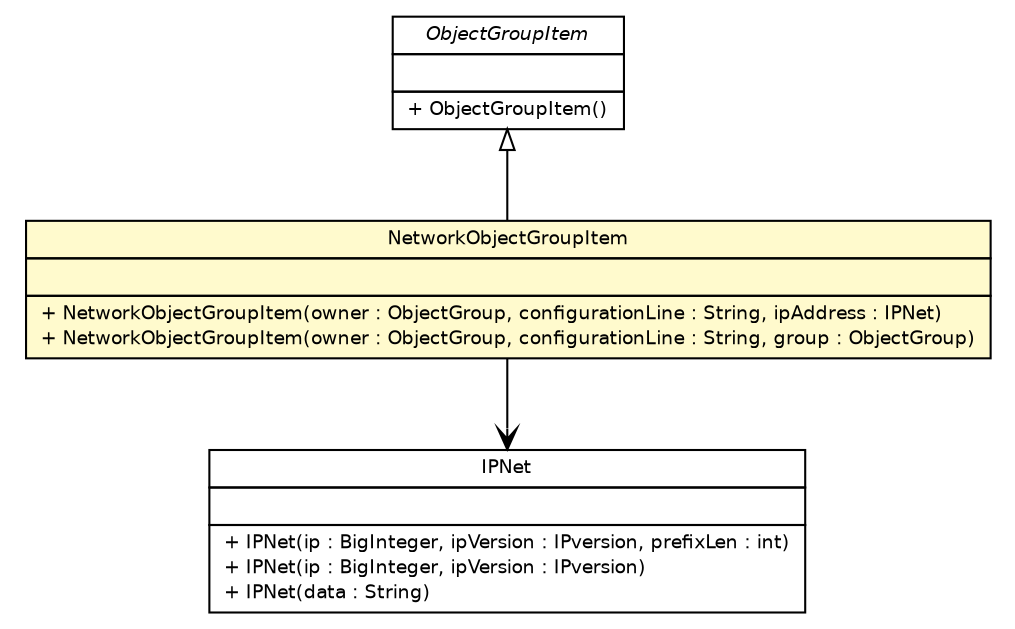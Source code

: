 #!/usr/local/bin/dot
#
# Class diagram 
# Generated by UmlGraph version 4.6 (http://www.spinellis.gr/sw/umlgraph)
#

digraph G {
	edge [fontname="Helvetica",fontsize=10,labelfontname="Helvetica",labelfontsize=10];
	node [fontname="Helvetica",fontsize=10,shape=plaintext];
	// fr.univrennes1.cri.jtacl.lib.ip.IPNet
	c11691 [label=<<table border="0" cellborder="1" cellspacing="0" cellpadding="2" port="p" href="../../../lib/ip/IPNet.html">
		<tr><td><table border="0" cellspacing="0" cellpadding="1">
			<tr><td> IPNet </td></tr>
		</table></td></tr>
		<tr><td><table border="0" cellspacing="0" cellpadding="1">
			<tr><td align="left">  </td></tr>
		</table></td></tr>
		<tr><td><table border="0" cellspacing="0" cellpadding="1">
			<tr><td align="left"> + IPNet(ip : BigInteger, ipVersion : IPversion, prefixLen : int) </td></tr>
			<tr><td align="left"> + IPNet(ip : BigInteger, ipVersion : IPversion) </td></tr>
			<tr><td align="left"> + IPNet(data : String) </td></tr>
		</table></td></tr>
		</table>>, fontname="Helvetica", fontcolor="black", fontsize=9.0];
	// fr.univrennes1.cri.jtacl.equipments.cisco.pix.NetworkObjectGroupItem
	c11752 [label=<<table border="0" cellborder="1" cellspacing="0" cellpadding="2" port="p" bgcolor="lemonChiffon" href="./NetworkObjectGroupItem.html">
		<tr><td><table border="0" cellspacing="0" cellpadding="1">
			<tr><td> NetworkObjectGroupItem </td></tr>
		</table></td></tr>
		<tr><td><table border="0" cellspacing="0" cellpadding="1">
			<tr><td align="left">  </td></tr>
		</table></td></tr>
		<tr><td><table border="0" cellspacing="0" cellpadding="1">
			<tr><td align="left"> + NetworkObjectGroupItem(owner : ObjectGroup, configurationLine : String, ipAddress : IPNet) </td></tr>
			<tr><td align="left"> + NetworkObjectGroupItem(owner : ObjectGroup, configurationLine : String, group : ObjectGroup) </td></tr>
		</table></td></tr>
		</table>>, fontname="Helvetica", fontcolor="black", fontsize=9.0];
	// fr.univrennes1.cri.jtacl.equipments.cisco.pix.ObjectGroupItem
	c11759 [label=<<table border="0" cellborder="1" cellspacing="0" cellpadding="2" port="p" href="./ObjectGroupItem.html">
		<tr><td><table border="0" cellspacing="0" cellpadding="1">
			<tr><td><font face="Helvetica-Oblique"> ObjectGroupItem </font></td></tr>
		</table></td></tr>
		<tr><td><table border="0" cellspacing="0" cellpadding="1">
			<tr><td align="left">  </td></tr>
		</table></td></tr>
		<tr><td><table border="0" cellspacing="0" cellpadding="1">
			<tr><td align="left"> + ObjectGroupItem() </td></tr>
		</table></td></tr>
		</table>>, fontname="Helvetica", fontcolor="black", fontsize=9.0];
	//fr.univrennes1.cri.jtacl.equipments.cisco.pix.NetworkObjectGroupItem extends fr.univrennes1.cri.jtacl.equipments.cisco.pix.ObjectGroupItem
	c11759:p -> c11752:p [dir=back,arrowtail=empty];
	// fr.univrennes1.cri.jtacl.equipments.cisco.pix.NetworkObjectGroupItem NAVASSOC fr.univrennes1.cri.jtacl.lib.ip.IPNet
	c11752:p -> c11691:p [taillabel="", label="", headlabel="", fontname="Helvetica", fontcolor="black", fontsize=10.0, color="black", arrowhead=open];
}


